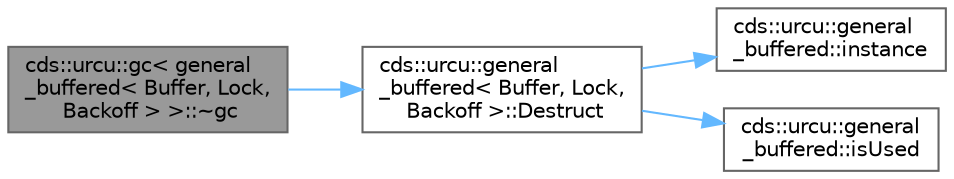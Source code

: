 digraph "cds::urcu::gc&lt; general_buffered&lt; Buffer, Lock, Backoff &gt; &gt;::~gc"
{
 // LATEX_PDF_SIZE
  bgcolor="transparent";
  edge [fontname=Helvetica,fontsize=10,labelfontname=Helvetica,labelfontsize=10];
  node [fontname=Helvetica,fontsize=10,shape=box,height=0.2,width=0.4];
  rankdir="LR";
  Node1 [id="Node000001",label="cds::urcu::gc\< general\l_buffered\< Buffer, Lock,\l Backoff \> \>::~gc",height=0.2,width=0.4,color="gray40", fillcolor="grey60", style="filled", fontcolor="black",tooltip="Destroys URCU general_instant singleton"];
  Node1 -> Node2 [id="edge4_Node000001_Node000002",color="steelblue1",style="solid",tooltip=" "];
  Node2 [id="Node000002",label="cds::urcu::general\l_buffered\< Buffer, Lock,\l Backoff \>::Destruct",height=0.2,width=0.4,color="grey40", fillcolor="white", style="filled",URL="$classcds_1_1urcu_1_1general__buffered.html#a979ec4ed65bf6664f054b9e368a01a5d",tooltip=" "];
  Node2 -> Node3 [id="edge5_Node000002_Node000003",color="steelblue1",style="solid",tooltip=" "];
  Node3 [id="Node000003",label="cds::urcu::general\l_buffered::instance",height=0.2,width=0.4,color="grey40", fillcolor="white", style="filled",URL="$classcds_1_1urcu_1_1general__buffered.html#ab3771e86b3ae06883345891d7d943d0e",tooltip="Returns singleton instance"];
  Node2 -> Node4 [id="edge6_Node000002_Node000004",color="steelblue1",style="solid",tooltip=" "];
  Node4 [id="Node000004",label="cds::urcu::general\l_buffered::isUsed",height=0.2,width=0.4,color="grey40", fillcolor="white", style="filled",URL="$classcds_1_1urcu_1_1general__buffered.html#a36d71a01bc161dda1f24cfbaa94a8b2d",tooltip="Checks if the singleton is created and ready to use"];
}
